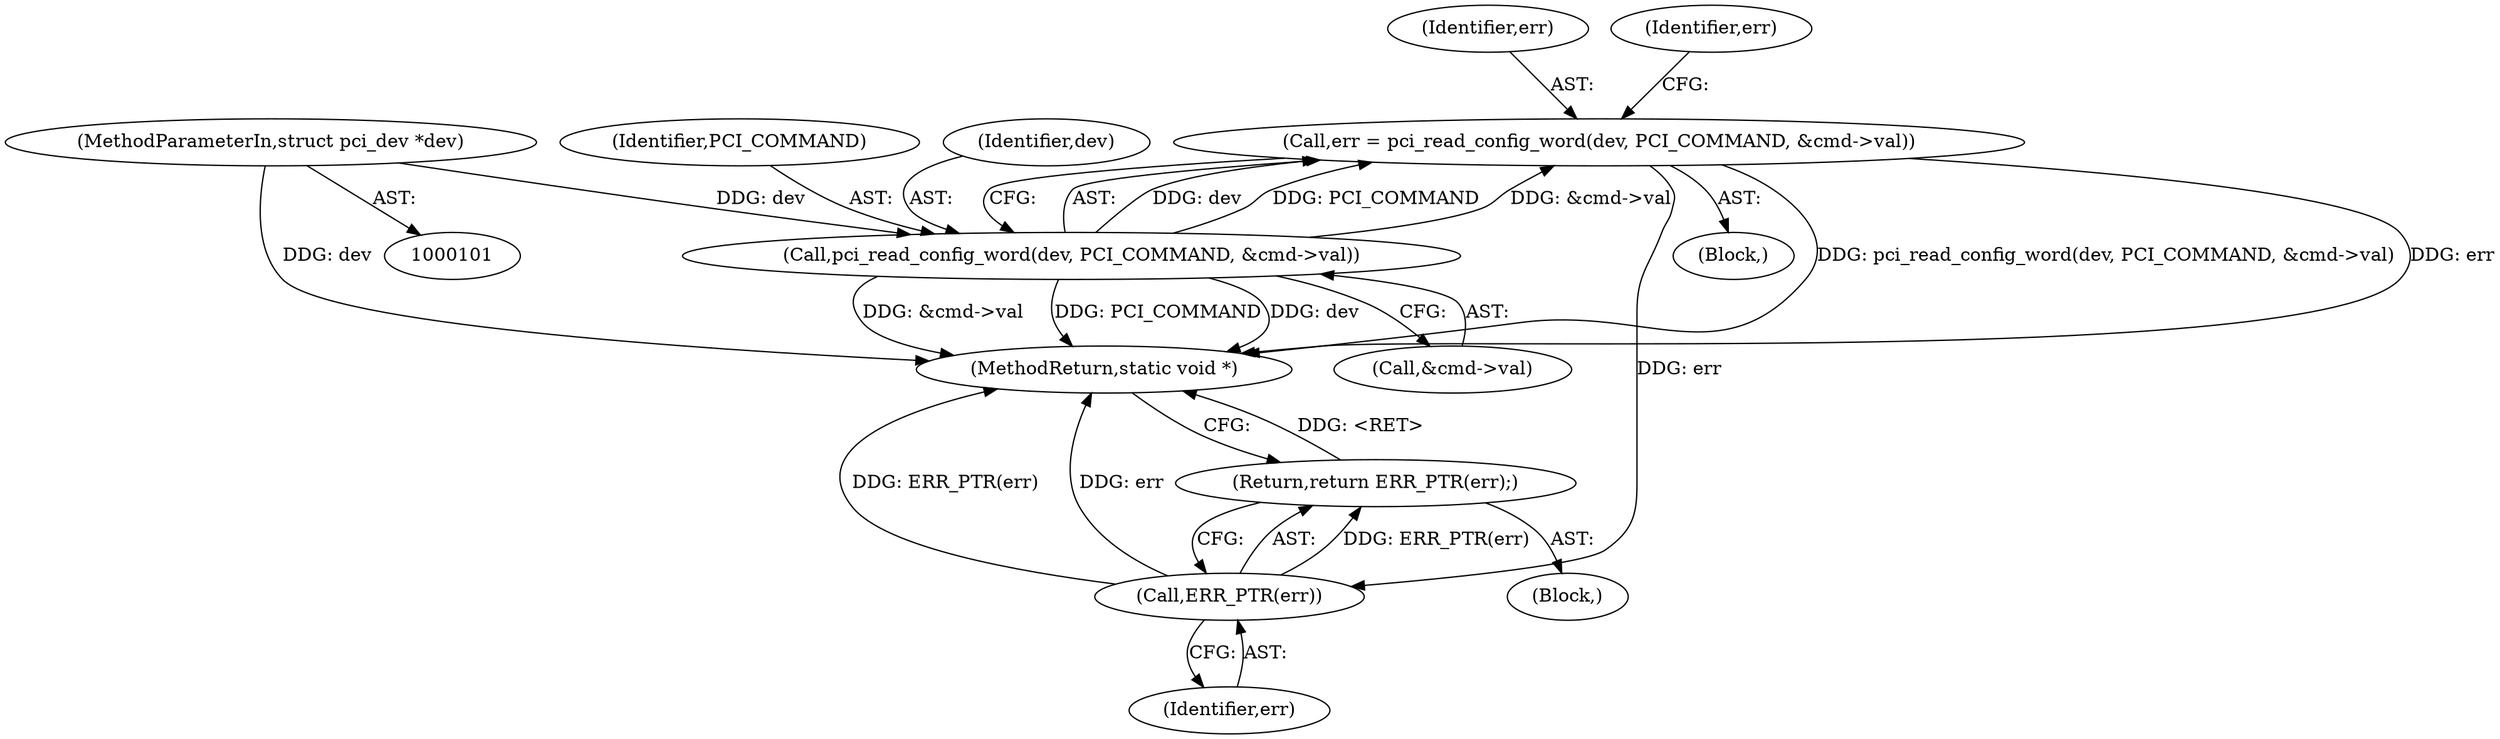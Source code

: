 digraph "0_linux_af6fc858a35b90e89ea7a7ee58e66628c55c776b@API" {
"1000121" [label="(Call,err = pci_read_config_word(dev, PCI_COMMAND, &cmd->val))"];
"1000123" [label="(Call,pci_read_config_word(dev, PCI_COMMAND, &cmd->val))"];
"1000102" [label="(MethodParameterIn,struct pci_dev *dev)"];
"1000136" [label="(Call,ERR_PTR(err))"];
"1000135" [label="(Return,return ERR_PTR(err);)"];
"1000136" [label="(Call,ERR_PTR(err))"];
"1000125" [label="(Identifier,PCI_COMMAND)"];
"1000102" [label="(MethodParameterIn,struct pci_dev *dev)"];
"1000132" [label="(Block,)"];
"1000104" [label="(Block,)"];
"1000137" [label="(Identifier,err)"];
"1000122" [label="(Identifier,err)"];
"1000140" [label="(MethodReturn,static void *)"];
"1000135" [label="(Return,return ERR_PTR(err);)"];
"1000126" [label="(Call,&cmd->val)"];
"1000121" [label="(Call,err = pci_read_config_word(dev, PCI_COMMAND, &cmd->val))"];
"1000123" [label="(Call,pci_read_config_word(dev, PCI_COMMAND, &cmd->val))"];
"1000124" [label="(Identifier,dev)"];
"1000131" [label="(Identifier,err)"];
"1000121" -> "1000104"  [label="AST: "];
"1000121" -> "1000123"  [label="CFG: "];
"1000122" -> "1000121"  [label="AST: "];
"1000123" -> "1000121"  [label="AST: "];
"1000131" -> "1000121"  [label="CFG: "];
"1000121" -> "1000140"  [label="DDG: pci_read_config_word(dev, PCI_COMMAND, &cmd->val)"];
"1000121" -> "1000140"  [label="DDG: err"];
"1000123" -> "1000121"  [label="DDG: dev"];
"1000123" -> "1000121"  [label="DDG: PCI_COMMAND"];
"1000123" -> "1000121"  [label="DDG: &cmd->val"];
"1000121" -> "1000136"  [label="DDG: err"];
"1000123" -> "1000126"  [label="CFG: "];
"1000124" -> "1000123"  [label="AST: "];
"1000125" -> "1000123"  [label="AST: "];
"1000126" -> "1000123"  [label="AST: "];
"1000123" -> "1000140"  [label="DDG: &cmd->val"];
"1000123" -> "1000140"  [label="DDG: PCI_COMMAND"];
"1000123" -> "1000140"  [label="DDG: dev"];
"1000102" -> "1000123"  [label="DDG: dev"];
"1000102" -> "1000101"  [label="AST: "];
"1000102" -> "1000140"  [label="DDG: dev"];
"1000136" -> "1000135"  [label="AST: "];
"1000136" -> "1000137"  [label="CFG: "];
"1000137" -> "1000136"  [label="AST: "];
"1000135" -> "1000136"  [label="CFG: "];
"1000136" -> "1000140"  [label="DDG: ERR_PTR(err)"];
"1000136" -> "1000140"  [label="DDG: err"];
"1000136" -> "1000135"  [label="DDG: ERR_PTR(err)"];
"1000135" -> "1000132"  [label="AST: "];
"1000140" -> "1000135"  [label="CFG: "];
"1000135" -> "1000140"  [label="DDG: <RET>"];
}
